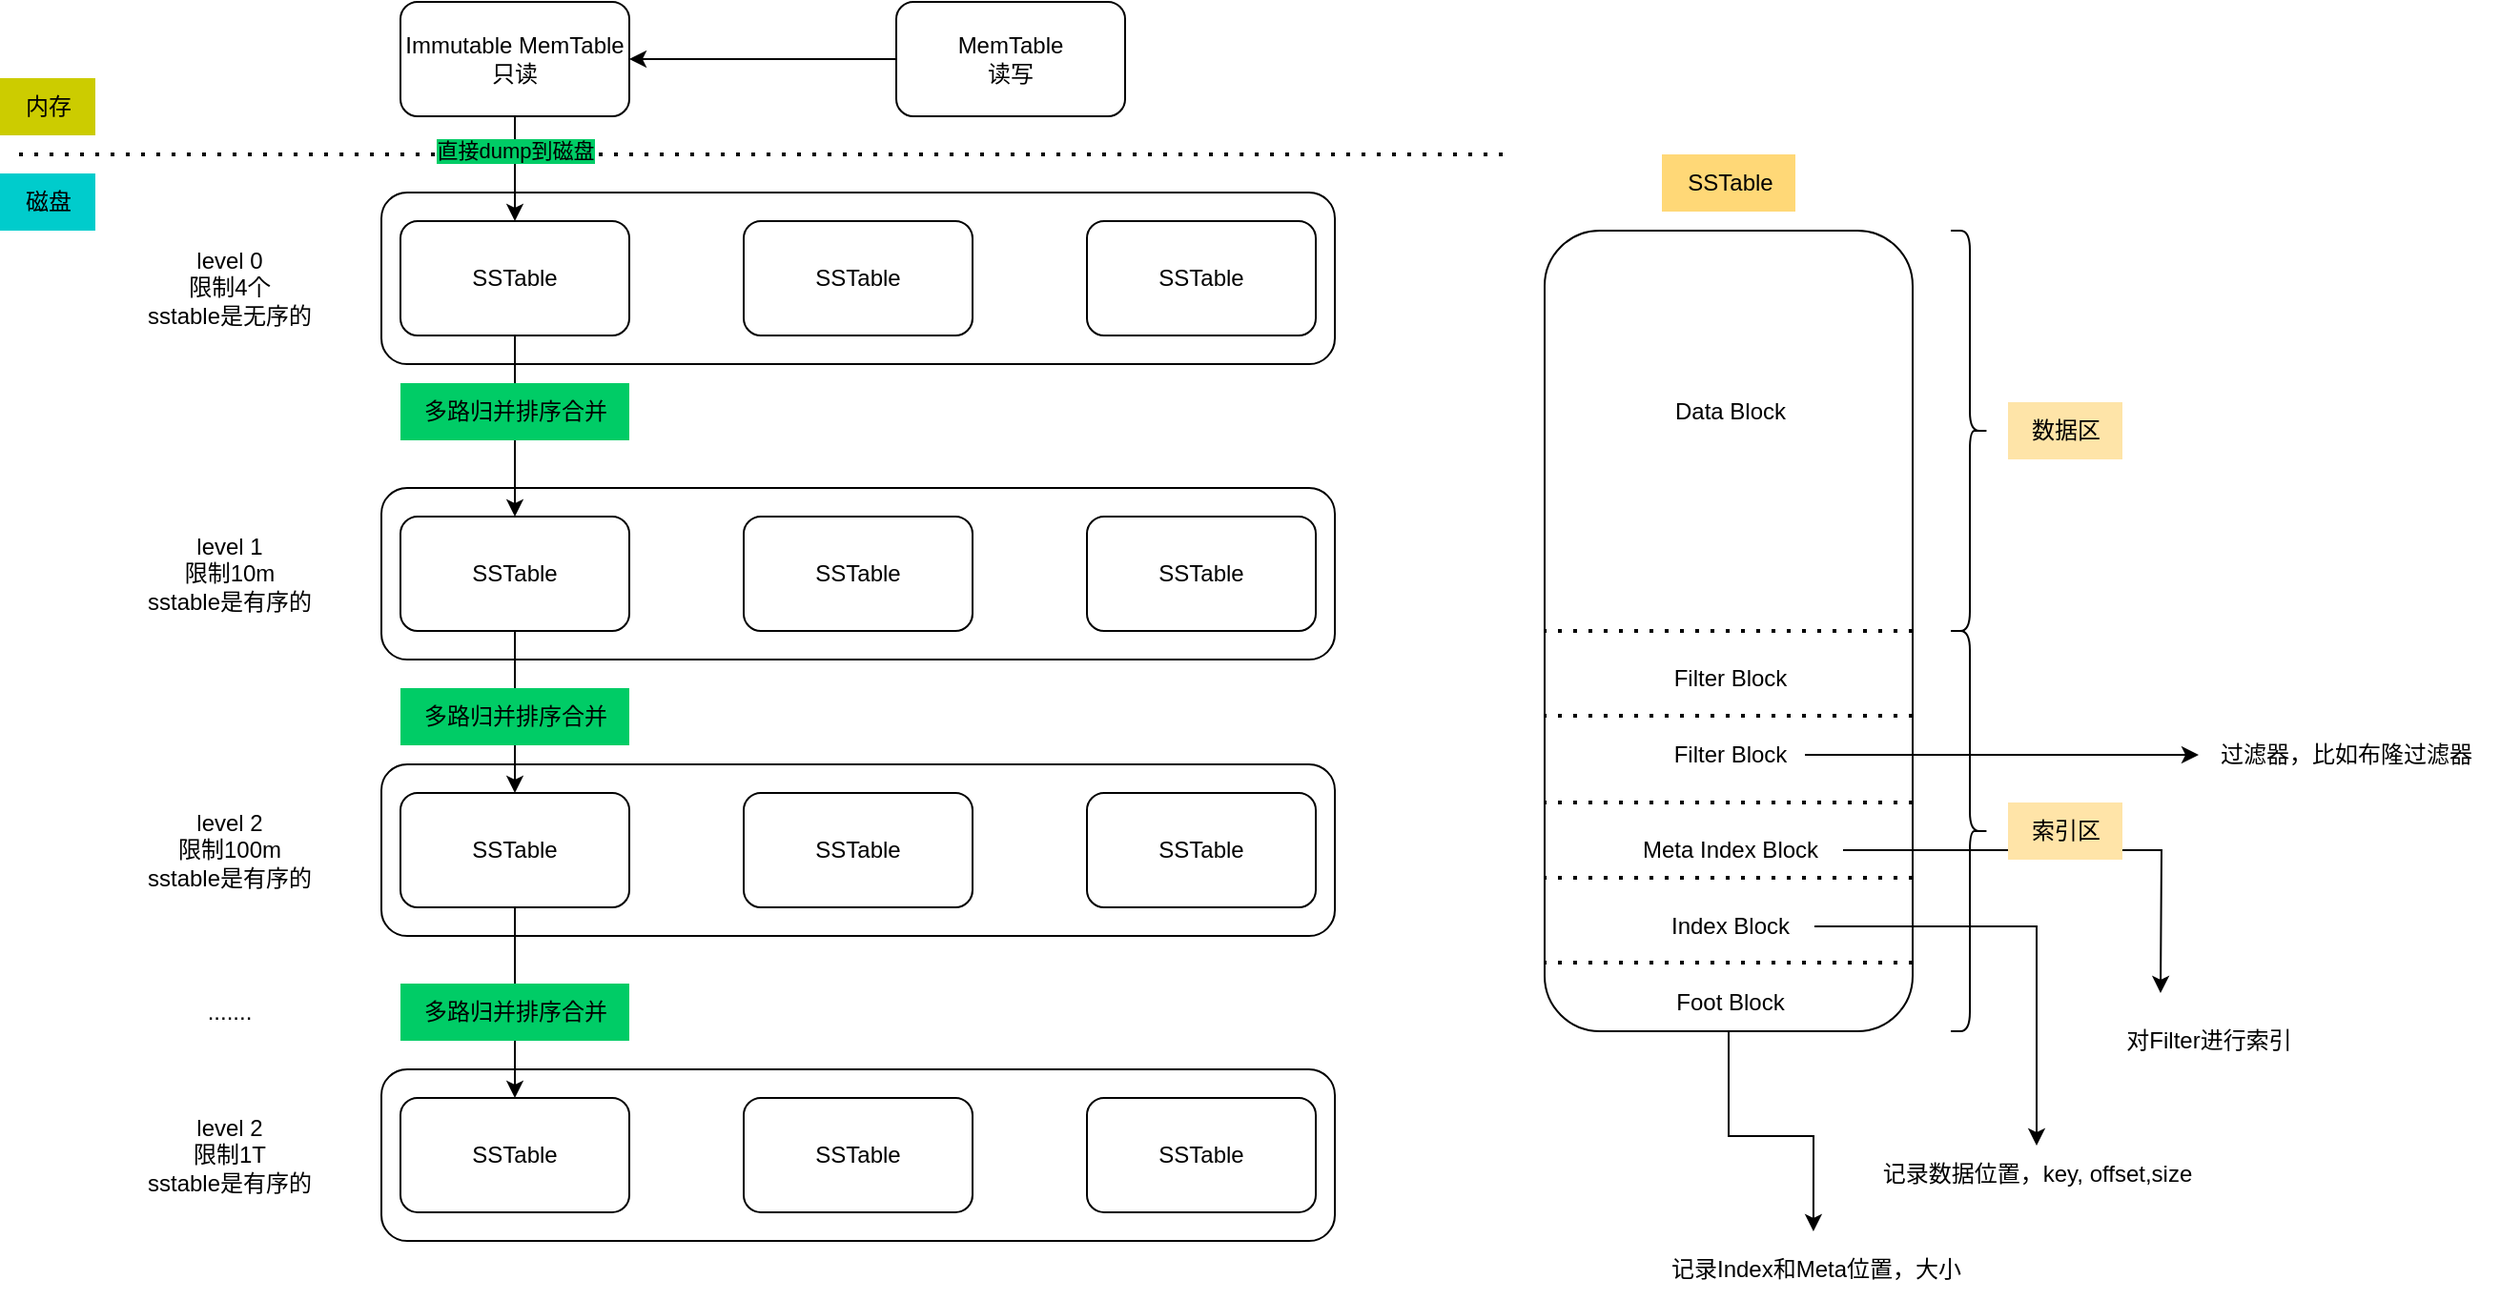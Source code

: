 <mxfile version="21.1.2" type="github">
  <diagram name="第 1 页" id="DpWjpTrRLR56Bfg4YwXq">
    <mxGraphModel dx="1434" dy="827" grid="1" gridSize="10" guides="1" tooltips="1" connect="1" arrows="1" fold="1" page="1" pageScale="1" pageWidth="827" pageHeight="1169" math="0" shadow="0">
      <root>
        <mxCell id="0" />
        <mxCell id="1" parent="0" />
        <mxCell id="41XTSsq1T5iFCWoXo_aQ-10" value="" style="rounded=1;whiteSpace=wrap;html=1;" vertex="1" parent="1">
          <mxGeometry x="240" y="340" width="500" height="90" as="geometry" />
        </mxCell>
        <mxCell id="41XTSsq1T5iFCWoXo_aQ-19" style="edgeStyle=orthogonalEdgeStyle;rounded=0;orthogonalLoop=1;jettySize=auto;html=1;exitX=0.5;exitY=1;exitDx=0;exitDy=0;entryX=0.5;entryY=0;entryDx=0;entryDy=0;" edge="1" parent="1" source="41XTSsq1T5iFCWoXo_aQ-1" target="41XTSsq1T5iFCWoXo_aQ-7">
          <mxGeometry relative="1" as="geometry" />
        </mxCell>
        <mxCell id="41XTSsq1T5iFCWoXo_aQ-1" value="Immutable MemTable&lt;br&gt;只读" style="rounded=1;whiteSpace=wrap;html=1;" vertex="1" parent="1">
          <mxGeometry x="250" y="240" width="120" height="60" as="geometry" />
        </mxCell>
        <mxCell id="41XTSsq1T5iFCWoXo_aQ-3" style="edgeStyle=orthogonalEdgeStyle;rounded=0;orthogonalLoop=1;jettySize=auto;html=1;exitX=0;exitY=0.5;exitDx=0;exitDy=0;entryX=1;entryY=0.5;entryDx=0;entryDy=0;" edge="1" parent="1" source="41XTSsq1T5iFCWoXo_aQ-2" target="41XTSsq1T5iFCWoXo_aQ-1">
          <mxGeometry relative="1" as="geometry" />
        </mxCell>
        <mxCell id="41XTSsq1T5iFCWoXo_aQ-2" value="MemTable&lt;br&gt;读写" style="rounded=1;whiteSpace=wrap;html=1;" vertex="1" parent="1">
          <mxGeometry x="510" y="240" width="120" height="60" as="geometry" />
        </mxCell>
        <mxCell id="41XTSsq1T5iFCWoXo_aQ-4" value="" style="endArrow=none;dashed=1;html=1;dashPattern=1 3;strokeWidth=2;rounded=0;" edge="1" parent="1">
          <mxGeometry width="50" height="50" relative="1" as="geometry">
            <mxPoint x="50" y="320" as="sourcePoint" />
            <mxPoint x="830" y="320" as="targetPoint" />
          </mxGeometry>
        </mxCell>
        <mxCell id="41XTSsq1T5iFCWoXo_aQ-20" value="直接dump到磁盘" style="edgeLabel;html=1;align=center;verticalAlign=middle;resizable=0;points=[];labelBackgroundColor=#00CC66;" vertex="1" connectable="0" parent="41XTSsq1T5iFCWoXo_aQ-4">
          <mxGeometry x="-0.277" y="2" relative="1" as="geometry">
            <mxPoint x="-22" as="offset" />
          </mxGeometry>
        </mxCell>
        <mxCell id="41XTSsq1T5iFCWoXo_aQ-5" value="内存" style="text;html=1;align=center;verticalAlign=middle;resizable=0;points=[];autosize=1;strokeColor=none;fillColor=#CCCC00;" vertex="1" parent="1">
          <mxGeometry x="40" y="280" width="50" height="30" as="geometry" />
        </mxCell>
        <mxCell id="41XTSsq1T5iFCWoXo_aQ-6" value="磁盘" style="text;html=1;align=center;verticalAlign=middle;resizable=0;points=[];autosize=1;strokeColor=none;fillColor=#00CCCC;" vertex="1" parent="1">
          <mxGeometry x="40" y="330" width="50" height="30" as="geometry" />
        </mxCell>
        <mxCell id="41XTSsq1T5iFCWoXo_aQ-7" value="SSTable" style="rounded=1;whiteSpace=wrap;html=1;" vertex="1" parent="1">
          <mxGeometry x="250" y="355" width="120" height="60" as="geometry" />
        </mxCell>
        <mxCell id="41XTSsq1T5iFCWoXo_aQ-8" value="SSTable" style="rounded=1;whiteSpace=wrap;html=1;" vertex="1" parent="1">
          <mxGeometry x="430" y="355" width="120" height="60" as="geometry" />
        </mxCell>
        <mxCell id="41XTSsq1T5iFCWoXo_aQ-9" value="SSTable" style="rounded=1;whiteSpace=wrap;html=1;" vertex="1" parent="1">
          <mxGeometry x="610" y="355" width="120" height="60" as="geometry" />
        </mxCell>
        <mxCell id="41XTSsq1T5iFCWoXo_aQ-11" value="" style="rounded=1;whiteSpace=wrap;html=1;" vertex="1" parent="1">
          <mxGeometry x="240" y="495" width="500" height="90" as="geometry" />
        </mxCell>
        <mxCell id="41XTSsq1T5iFCWoXo_aQ-12" value="SSTable" style="rounded=1;whiteSpace=wrap;html=1;" vertex="1" parent="1">
          <mxGeometry x="250" y="510" width="120" height="60" as="geometry" />
        </mxCell>
        <mxCell id="41XTSsq1T5iFCWoXo_aQ-13" value="SSTable" style="rounded=1;whiteSpace=wrap;html=1;" vertex="1" parent="1">
          <mxGeometry x="430" y="510" width="120" height="60" as="geometry" />
        </mxCell>
        <mxCell id="41XTSsq1T5iFCWoXo_aQ-14" value="SSTable" style="rounded=1;whiteSpace=wrap;html=1;" vertex="1" parent="1">
          <mxGeometry x="610" y="510" width="120" height="60" as="geometry" />
        </mxCell>
        <mxCell id="41XTSsq1T5iFCWoXo_aQ-15" value="" style="rounded=1;whiteSpace=wrap;html=1;" vertex="1" parent="1">
          <mxGeometry x="240" y="640" width="500" height="90" as="geometry" />
        </mxCell>
        <mxCell id="41XTSsq1T5iFCWoXo_aQ-16" value="SSTable" style="rounded=1;whiteSpace=wrap;html=1;" vertex="1" parent="1">
          <mxGeometry x="250" y="655" width="120" height="60" as="geometry" />
        </mxCell>
        <mxCell id="41XTSsq1T5iFCWoXo_aQ-17" value="SSTable" style="rounded=1;whiteSpace=wrap;html=1;" vertex="1" parent="1">
          <mxGeometry x="430" y="655" width="120" height="60" as="geometry" />
        </mxCell>
        <mxCell id="41XTSsq1T5iFCWoXo_aQ-18" value="SSTable" style="rounded=1;whiteSpace=wrap;html=1;" vertex="1" parent="1">
          <mxGeometry x="610" y="655" width="120" height="60" as="geometry" />
        </mxCell>
        <mxCell id="41XTSsq1T5iFCWoXo_aQ-21" value="level 0&lt;br&gt;限制4个&lt;br&gt;sstable是无序的" style="text;html=1;align=center;verticalAlign=middle;resizable=0;points=[];autosize=1;strokeColor=none;fillColor=none;" vertex="1" parent="1">
          <mxGeometry x="105" y="360" width="110" height="60" as="geometry" />
        </mxCell>
        <mxCell id="41XTSsq1T5iFCWoXo_aQ-22" value="level 1&lt;br&gt;限制10m&lt;br&gt;sstable是有序的" style="text;html=1;align=center;verticalAlign=middle;resizable=0;points=[];autosize=1;strokeColor=none;fillColor=none;" vertex="1" parent="1">
          <mxGeometry x="105" y="510" width="110" height="60" as="geometry" />
        </mxCell>
        <mxCell id="41XTSsq1T5iFCWoXo_aQ-23" value="level 2&lt;br&gt;限制100m&lt;br&gt;sstable是有序的" style="text;html=1;align=center;verticalAlign=middle;resizable=0;points=[];autosize=1;strokeColor=none;fillColor=none;" vertex="1" parent="1">
          <mxGeometry x="105" y="655" width="110" height="60" as="geometry" />
        </mxCell>
        <mxCell id="41XTSsq1T5iFCWoXo_aQ-24" style="edgeStyle=orthogonalEdgeStyle;rounded=0;orthogonalLoop=1;jettySize=auto;html=1;exitX=0.5;exitY=1;exitDx=0;exitDy=0;entryX=0.5;entryY=0;entryDx=0;entryDy=0;" edge="1" parent="1" source="41XTSsq1T5iFCWoXo_aQ-7" target="41XTSsq1T5iFCWoXo_aQ-12">
          <mxGeometry relative="1" as="geometry" />
        </mxCell>
        <mxCell id="41XTSsq1T5iFCWoXo_aQ-25" value="多路归并排序合并" style="text;html=1;align=center;verticalAlign=middle;resizable=0;points=[];autosize=1;strokeColor=none;fillColor=#00cc66;" vertex="1" parent="1">
          <mxGeometry x="250" y="440" width="120" height="30" as="geometry" />
        </mxCell>
        <mxCell id="41XTSsq1T5iFCWoXo_aQ-26" style="edgeStyle=orthogonalEdgeStyle;rounded=0;orthogonalLoop=1;jettySize=auto;html=1;exitX=0.5;exitY=1;exitDx=0;exitDy=0;entryX=0.5;entryY=0;entryDx=0;entryDy=0;" edge="1" parent="1" source="41XTSsq1T5iFCWoXo_aQ-12" target="41XTSsq1T5iFCWoXo_aQ-16">
          <mxGeometry relative="1" as="geometry" />
        </mxCell>
        <mxCell id="41XTSsq1T5iFCWoXo_aQ-27" value="多路归并排序合并" style="text;html=1;align=center;verticalAlign=middle;resizable=0;points=[];autosize=1;strokeColor=none;fillColor=#00cc66;" vertex="1" parent="1">
          <mxGeometry x="250" y="600" width="120" height="30" as="geometry" />
        </mxCell>
        <mxCell id="41XTSsq1T5iFCWoXo_aQ-28" value="" style="rounded=1;whiteSpace=wrap;html=1;" vertex="1" parent="1">
          <mxGeometry x="240" y="800" width="500" height="90" as="geometry" />
        </mxCell>
        <mxCell id="41XTSsq1T5iFCWoXo_aQ-29" value="SSTable" style="rounded=1;whiteSpace=wrap;html=1;" vertex="1" parent="1">
          <mxGeometry x="250" y="815" width="120" height="60" as="geometry" />
        </mxCell>
        <mxCell id="41XTSsq1T5iFCWoXo_aQ-30" value="SSTable" style="rounded=1;whiteSpace=wrap;html=1;" vertex="1" parent="1">
          <mxGeometry x="430" y="815" width="120" height="60" as="geometry" />
        </mxCell>
        <mxCell id="41XTSsq1T5iFCWoXo_aQ-31" value="SSTable" style="rounded=1;whiteSpace=wrap;html=1;" vertex="1" parent="1">
          <mxGeometry x="610" y="815" width="120" height="60" as="geometry" />
        </mxCell>
        <mxCell id="41XTSsq1T5iFCWoXo_aQ-32" value="level 2&lt;br&gt;限制1T&lt;br&gt;sstable是有序的" style="text;html=1;align=center;verticalAlign=middle;resizable=0;points=[];autosize=1;strokeColor=none;fillColor=none;" vertex="1" parent="1">
          <mxGeometry x="105" y="815" width="110" height="60" as="geometry" />
        </mxCell>
        <mxCell id="41XTSsq1T5iFCWoXo_aQ-34" style="edgeStyle=orthogonalEdgeStyle;rounded=0;orthogonalLoop=1;jettySize=auto;html=1;exitX=0.5;exitY=1;exitDx=0;exitDy=0;entryX=0.5;entryY=0;entryDx=0;entryDy=0;" edge="1" parent="1" source="41XTSsq1T5iFCWoXo_aQ-16" target="41XTSsq1T5iFCWoXo_aQ-29">
          <mxGeometry relative="1" as="geometry" />
        </mxCell>
        <mxCell id="41XTSsq1T5iFCWoXo_aQ-33" value="多路归并排序合并" style="text;html=1;align=center;verticalAlign=middle;resizable=0;points=[];autosize=1;strokeColor=none;fillColor=#00cc66;" vertex="1" parent="1">
          <mxGeometry x="250" y="755" width="120" height="30" as="geometry" />
        </mxCell>
        <mxCell id="41XTSsq1T5iFCWoXo_aQ-36" value="......." style="text;html=1;align=center;verticalAlign=middle;resizable=0;points=[];autosize=1;strokeColor=none;fillColor=none;" vertex="1" parent="1">
          <mxGeometry x="135" y="755" width="50" height="30" as="geometry" />
        </mxCell>
        <mxCell id="41XTSsq1T5iFCWoXo_aQ-37" value="" style="rounded=1;whiteSpace=wrap;html=1;" vertex="1" parent="1">
          <mxGeometry x="850" y="360" width="193" height="420" as="geometry" />
        </mxCell>
        <mxCell id="41XTSsq1T5iFCWoXo_aQ-40" value="" style="endArrow=none;dashed=1;html=1;dashPattern=1 3;strokeWidth=2;rounded=0;entryX=0;entryY=0.5;entryDx=0;entryDy=0;exitX=1;exitY=0.5;exitDx=0;exitDy=0;" edge="1" parent="1" source="41XTSsq1T5iFCWoXo_aQ-37" target="41XTSsq1T5iFCWoXo_aQ-37">
          <mxGeometry width="50" height="50" relative="1" as="geometry">
            <mxPoint x="413" y="460" as="sourcePoint" />
            <mxPoint x="463" y="410" as="targetPoint" />
          </mxGeometry>
        </mxCell>
        <mxCell id="41XTSsq1T5iFCWoXo_aQ-43" value="数据区" style="text;html=1;align=center;verticalAlign=middle;resizable=0;points=[];autosize=1;strokeColor=none;fillColor=#fee4a8;" vertex="1" parent="1">
          <mxGeometry x="1093" y="450" width="60" height="30" as="geometry" />
        </mxCell>
        <mxCell id="41XTSsq1T5iFCWoXo_aQ-44" value="" style="shape=curlyBracket;whiteSpace=wrap;html=1;rounded=1;flipH=1;labelPosition=right;verticalLabelPosition=middle;align=left;verticalAlign=middle;" vertex="1" parent="1">
          <mxGeometry x="1063" y="360" width="20" height="210" as="geometry" />
        </mxCell>
        <mxCell id="41XTSsq1T5iFCWoXo_aQ-45" value="" style="shape=curlyBracket;whiteSpace=wrap;html=1;rounded=1;flipH=1;labelPosition=right;verticalLabelPosition=middle;align=left;verticalAlign=middle;" vertex="1" parent="1">
          <mxGeometry x="1063" y="570" width="20" height="210" as="geometry" />
        </mxCell>
        <mxCell id="41XTSsq1T5iFCWoXo_aQ-46" value="SSTable" style="text;html=1;align=center;verticalAlign=middle;resizable=0;points=[];autosize=1;strokeColor=none;fillColor=#ffd877;" vertex="1" parent="1">
          <mxGeometry x="911.5" y="320" width="70" height="30" as="geometry" />
        </mxCell>
        <mxCell id="41XTSsq1T5iFCWoXo_aQ-47" value="" style="endArrow=none;dashed=1;html=1;dashPattern=1 3;strokeWidth=2;rounded=0;entryX=0;entryY=0.5;entryDx=0;entryDy=0;exitX=1;exitY=0.5;exitDx=0;exitDy=0;" edge="1" parent="1">
          <mxGeometry width="50" height="50" relative="1" as="geometry">
            <mxPoint x="1043" y="744" as="sourcePoint" />
            <mxPoint x="850" y="744" as="targetPoint" />
          </mxGeometry>
        </mxCell>
        <mxCell id="41XTSsq1T5iFCWoXo_aQ-48" value="" style="endArrow=none;dashed=1;html=1;dashPattern=1 3;strokeWidth=2;rounded=0;entryX=0;entryY=0.5;entryDx=0;entryDy=0;exitX=1;exitY=0.5;exitDx=0;exitDy=0;" edge="1" parent="1">
          <mxGeometry width="50" height="50" relative="1" as="geometry">
            <mxPoint x="1043" y="699.5" as="sourcePoint" />
            <mxPoint x="850" y="699.5" as="targetPoint" />
          </mxGeometry>
        </mxCell>
        <mxCell id="41XTSsq1T5iFCWoXo_aQ-49" value="" style="endArrow=none;dashed=1;html=1;dashPattern=1 3;strokeWidth=2;rounded=0;entryX=0;entryY=0.5;entryDx=0;entryDy=0;exitX=1;exitY=0.5;exitDx=0;exitDy=0;" edge="1" parent="1">
          <mxGeometry width="50" height="50" relative="1" as="geometry">
            <mxPoint x="1043" y="660" as="sourcePoint" />
            <mxPoint x="850" y="660" as="targetPoint" />
          </mxGeometry>
        </mxCell>
        <mxCell id="41XTSsq1T5iFCWoXo_aQ-50" value="" style="endArrow=none;dashed=1;html=1;dashPattern=1 3;strokeWidth=2;rounded=0;entryX=0;entryY=0.5;entryDx=0;entryDy=0;exitX=1;exitY=0.5;exitDx=0;exitDy=0;" edge="1" parent="1">
          <mxGeometry width="50" height="50" relative="1" as="geometry">
            <mxPoint x="1043" y="614.5" as="sourcePoint" />
            <mxPoint x="850" y="614.5" as="targetPoint" />
          </mxGeometry>
        </mxCell>
        <mxCell id="41XTSsq1T5iFCWoXo_aQ-58" style="edgeStyle=orthogonalEdgeStyle;rounded=0;orthogonalLoop=1;jettySize=auto;html=1;entryX=0.497;entryY=-0.167;entryDx=0;entryDy=0;entryPerimeter=0;" edge="1" parent="1" source="41XTSsq1T5iFCWoXo_aQ-52" target="41XTSsq1T5iFCWoXo_aQ-59">
          <mxGeometry relative="1" as="geometry">
            <mxPoint x="1043" y="830" as="targetPoint" />
          </mxGeometry>
        </mxCell>
        <mxCell id="41XTSsq1T5iFCWoXo_aQ-52" value="Foot Block" style="text;html=1;align=center;verticalAlign=middle;resizable=0;points=[];autosize=1;strokeColor=none;fillColor=none;" vertex="1" parent="1">
          <mxGeometry x="906.5" y="750" width="80" height="30" as="geometry" />
        </mxCell>
        <mxCell id="41XTSsq1T5iFCWoXo_aQ-60" style="edgeStyle=orthogonalEdgeStyle;rounded=0;orthogonalLoop=1;jettySize=auto;html=1;" edge="1" parent="1" source="41XTSsq1T5iFCWoXo_aQ-53" target="41XTSsq1T5iFCWoXo_aQ-61">
          <mxGeometry relative="1" as="geometry">
            <mxPoint x="1103" y="800" as="targetPoint" />
          </mxGeometry>
        </mxCell>
        <mxCell id="41XTSsq1T5iFCWoXo_aQ-53" value="Index Block" style="text;html=1;align=center;verticalAlign=middle;resizable=0;points=[];autosize=1;strokeColor=none;fillColor=none;" vertex="1" parent="1">
          <mxGeometry x="901.5" y="710" width="90" height="30" as="geometry" />
        </mxCell>
        <mxCell id="41XTSsq1T5iFCWoXo_aQ-62" style="edgeStyle=orthogonalEdgeStyle;rounded=0;orthogonalLoop=1;jettySize=auto;html=1;" edge="1" parent="1" source="41XTSsq1T5iFCWoXo_aQ-56">
          <mxGeometry relative="1" as="geometry">
            <mxPoint x="1173" y="760" as="targetPoint" />
          </mxGeometry>
        </mxCell>
        <mxCell id="41XTSsq1T5iFCWoXo_aQ-56" value="Meta Index Block" style="text;html=1;align=center;verticalAlign=middle;resizable=0;points=[];autosize=1;strokeColor=none;fillColor=none;" vertex="1" parent="1">
          <mxGeometry x="886.5" y="670" width="120" height="30" as="geometry" />
        </mxCell>
        <mxCell id="41XTSsq1T5iFCWoXo_aQ-64" style="edgeStyle=orthogonalEdgeStyle;rounded=0;orthogonalLoop=1;jettySize=auto;html=1;" edge="1" parent="1" source="41XTSsq1T5iFCWoXo_aQ-57">
          <mxGeometry relative="1" as="geometry">
            <mxPoint x="1193" y="635" as="targetPoint" />
          </mxGeometry>
        </mxCell>
        <mxCell id="41XTSsq1T5iFCWoXo_aQ-57" value="Filter Block" style="text;html=1;align=center;verticalAlign=middle;resizable=0;points=[];autosize=1;strokeColor=none;fillColor=none;" vertex="1" parent="1">
          <mxGeometry x="906.5" y="620" width="80" height="30" as="geometry" />
        </mxCell>
        <mxCell id="41XTSsq1T5iFCWoXo_aQ-59" value="记录Index和Meta位置，大小" style="text;html=1;align=center;verticalAlign=middle;resizable=0;points=[];autosize=1;strokeColor=none;fillColor=none;" vertex="1" parent="1">
          <mxGeometry x="901.5" y="890" width="180" height="30" as="geometry" />
        </mxCell>
        <mxCell id="41XTSsq1T5iFCWoXo_aQ-61" value="记录数据位置，key, offset,size" style="text;html=1;align=center;verticalAlign=middle;resizable=0;points=[];autosize=1;strokeColor=none;fillColor=none;" vertex="1" parent="1">
          <mxGeometry x="1013" y="840" width="190" height="30" as="geometry" />
        </mxCell>
        <mxCell id="41XTSsq1T5iFCWoXo_aQ-63" value="对Filter进行索引" style="text;html=1;align=center;verticalAlign=middle;resizable=0;points=[];autosize=1;strokeColor=none;fillColor=none;" vertex="1" parent="1">
          <mxGeometry x="1143" y="770" width="110" height="30" as="geometry" />
        </mxCell>
        <mxCell id="41XTSsq1T5iFCWoXo_aQ-65" value="过滤器，比如布隆过滤器" style="text;html=1;align=center;verticalAlign=middle;resizable=0;points=[];autosize=1;strokeColor=none;fillColor=none;" vertex="1" parent="1">
          <mxGeometry x="1190" y="620" width="160" height="30" as="geometry" />
        </mxCell>
        <mxCell id="41XTSsq1T5iFCWoXo_aQ-42" value="索引区" style="text;html=1;align=center;verticalAlign=middle;resizable=0;points=[];autosize=1;strokeColor=none;fillColor=#ffe4a8;" vertex="1" parent="1">
          <mxGeometry x="1093" y="660" width="60" height="30" as="geometry" />
        </mxCell>
        <mxCell id="41XTSsq1T5iFCWoXo_aQ-66" value="Filter Block" style="text;html=1;align=center;verticalAlign=middle;resizable=0;points=[];autosize=1;strokeColor=none;fillColor=none;" vertex="1" parent="1">
          <mxGeometry x="906.5" y="580" width="80" height="30" as="geometry" />
        </mxCell>
        <mxCell id="41XTSsq1T5iFCWoXo_aQ-68" value="Data Block" style="text;html=1;align=center;verticalAlign=middle;resizable=0;points=[];autosize=1;strokeColor=none;fillColor=none;" vertex="1" parent="1">
          <mxGeometry x="906.5" y="440" width="80" height="30" as="geometry" />
        </mxCell>
      </root>
    </mxGraphModel>
  </diagram>
</mxfile>
